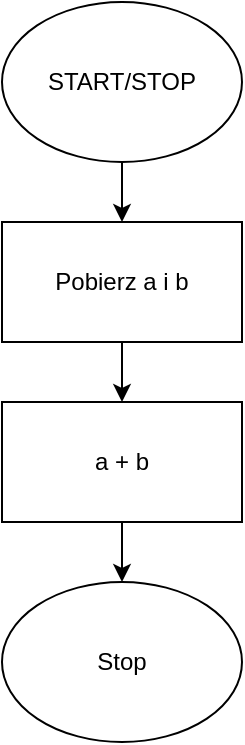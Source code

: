 <mxfile version="20.8.23" type="github">
  <diagram id="C5RBs43oDa-KdzZeNtuy" name="Page-1">
    <mxGraphModel dx="1434" dy="834" grid="1" gridSize="10" guides="1" tooltips="1" connect="1" arrows="1" fold="1" page="1" pageScale="1" pageWidth="827" pageHeight="1169" math="0" shadow="0">
      <root>
        <mxCell id="WIyWlLk6GJQsqaUBKTNV-0" />
        <mxCell id="WIyWlLk6GJQsqaUBKTNV-1" parent="WIyWlLk6GJQsqaUBKTNV-0" />
        <mxCell id="AG4V9Lh4A39d6LtiC6zN-6" value="" style="edgeStyle=orthogonalEdgeStyle;rounded=0;orthogonalLoop=1;jettySize=auto;html=1;" edge="1" parent="WIyWlLk6GJQsqaUBKTNV-1" source="AG4V9Lh4A39d6LtiC6zN-0" target="AG4V9Lh4A39d6LtiC6zN-2">
          <mxGeometry relative="1" as="geometry" />
        </mxCell>
        <mxCell id="AG4V9Lh4A39d6LtiC6zN-0" value="START/STOP" style="ellipse;whiteSpace=wrap;html=1;" vertex="1" parent="WIyWlLk6GJQsqaUBKTNV-1">
          <mxGeometry x="354" y="80" width="120" height="80" as="geometry" />
        </mxCell>
        <mxCell id="AG4V9Lh4A39d6LtiC6zN-7" value="" style="edgeStyle=orthogonalEdgeStyle;rounded=0;orthogonalLoop=1;jettySize=auto;html=1;" edge="1" parent="WIyWlLk6GJQsqaUBKTNV-1" source="AG4V9Lh4A39d6LtiC6zN-2" target="AG4V9Lh4A39d6LtiC6zN-3">
          <mxGeometry relative="1" as="geometry" />
        </mxCell>
        <mxCell id="AG4V9Lh4A39d6LtiC6zN-2" value="Pobierz a i b" style="rounded=0;whiteSpace=wrap;html=1;" vertex="1" parent="WIyWlLk6GJQsqaUBKTNV-1">
          <mxGeometry x="354" y="190" width="120" height="60" as="geometry" />
        </mxCell>
        <mxCell id="AG4V9Lh4A39d6LtiC6zN-8" value="" style="edgeStyle=orthogonalEdgeStyle;rounded=0;orthogonalLoop=1;jettySize=auto;html=1;" edge="1" parent="WIyWlLk6GJQsqaUBKTNV-1" source="AG4V9Lh4A39d6LtiC6zN-3" target="AG4V9Lh4A39d6LtiC6zN-4">
          <mxGeometry relative="1" as="geometry" />
        </mxCell>
        <mxCell id="AG4V9Lh4A39d6LtiC6zN-3" value="a + b" style="rounded=0;whiteSpace=wrap;html=1;" vertex="1" parent="WIyWlLk6GJQsqaUBKTNV-1">
          <mxGeometry x="354" y="280" width="120" height="60" as="geometry" />
        </mxCell>
        <mxCell id="AG4V9Lh4A39d6LtiC6zN-4" value="Stop" style="ellipse;whiteSpace=wrap;html=1;" vertex="1" parent="WIyWlLk6GJQsqaUBKTNV-1">
          <mxGeometry x="354" y="370" width="120" height="80" as="geometry" />
        </mxCell>
      </root>
    </mxGraphModel>
  </diagram>
</mxfile>
